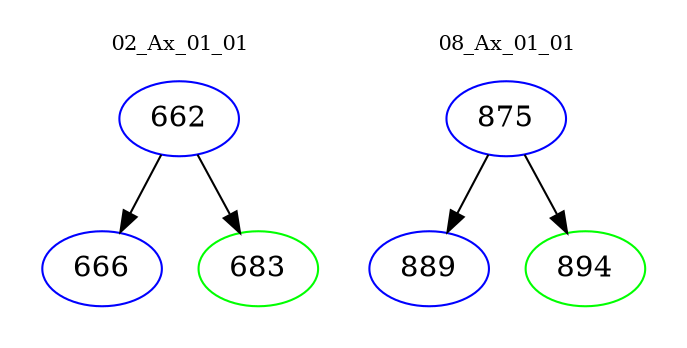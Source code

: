digraph{
subgraph cluster_0 {
color = white
label = "02_Ax_01_01";
fontsize=10;
T0_662 [label="662", color="blue"]
T0_662 -> T0_666 [color="black"]
T0_666 [label="666", color="blue"]
T0_662 -> T0_683 [color="black"]
T0_683 [label="683", color="green"]
}
subgraph cluster_1 {
color = white
label = "08_Ax_01_01";
fontsize=10;
T1_875 [label="875", color="blue"]
T1_875 -> T1_889 [color="black"]
T1_889 [label="889", color="blue"]
T1_875 -> T1_894 [color="black"]
T1_894 [label="894", color="green"]
}
}
